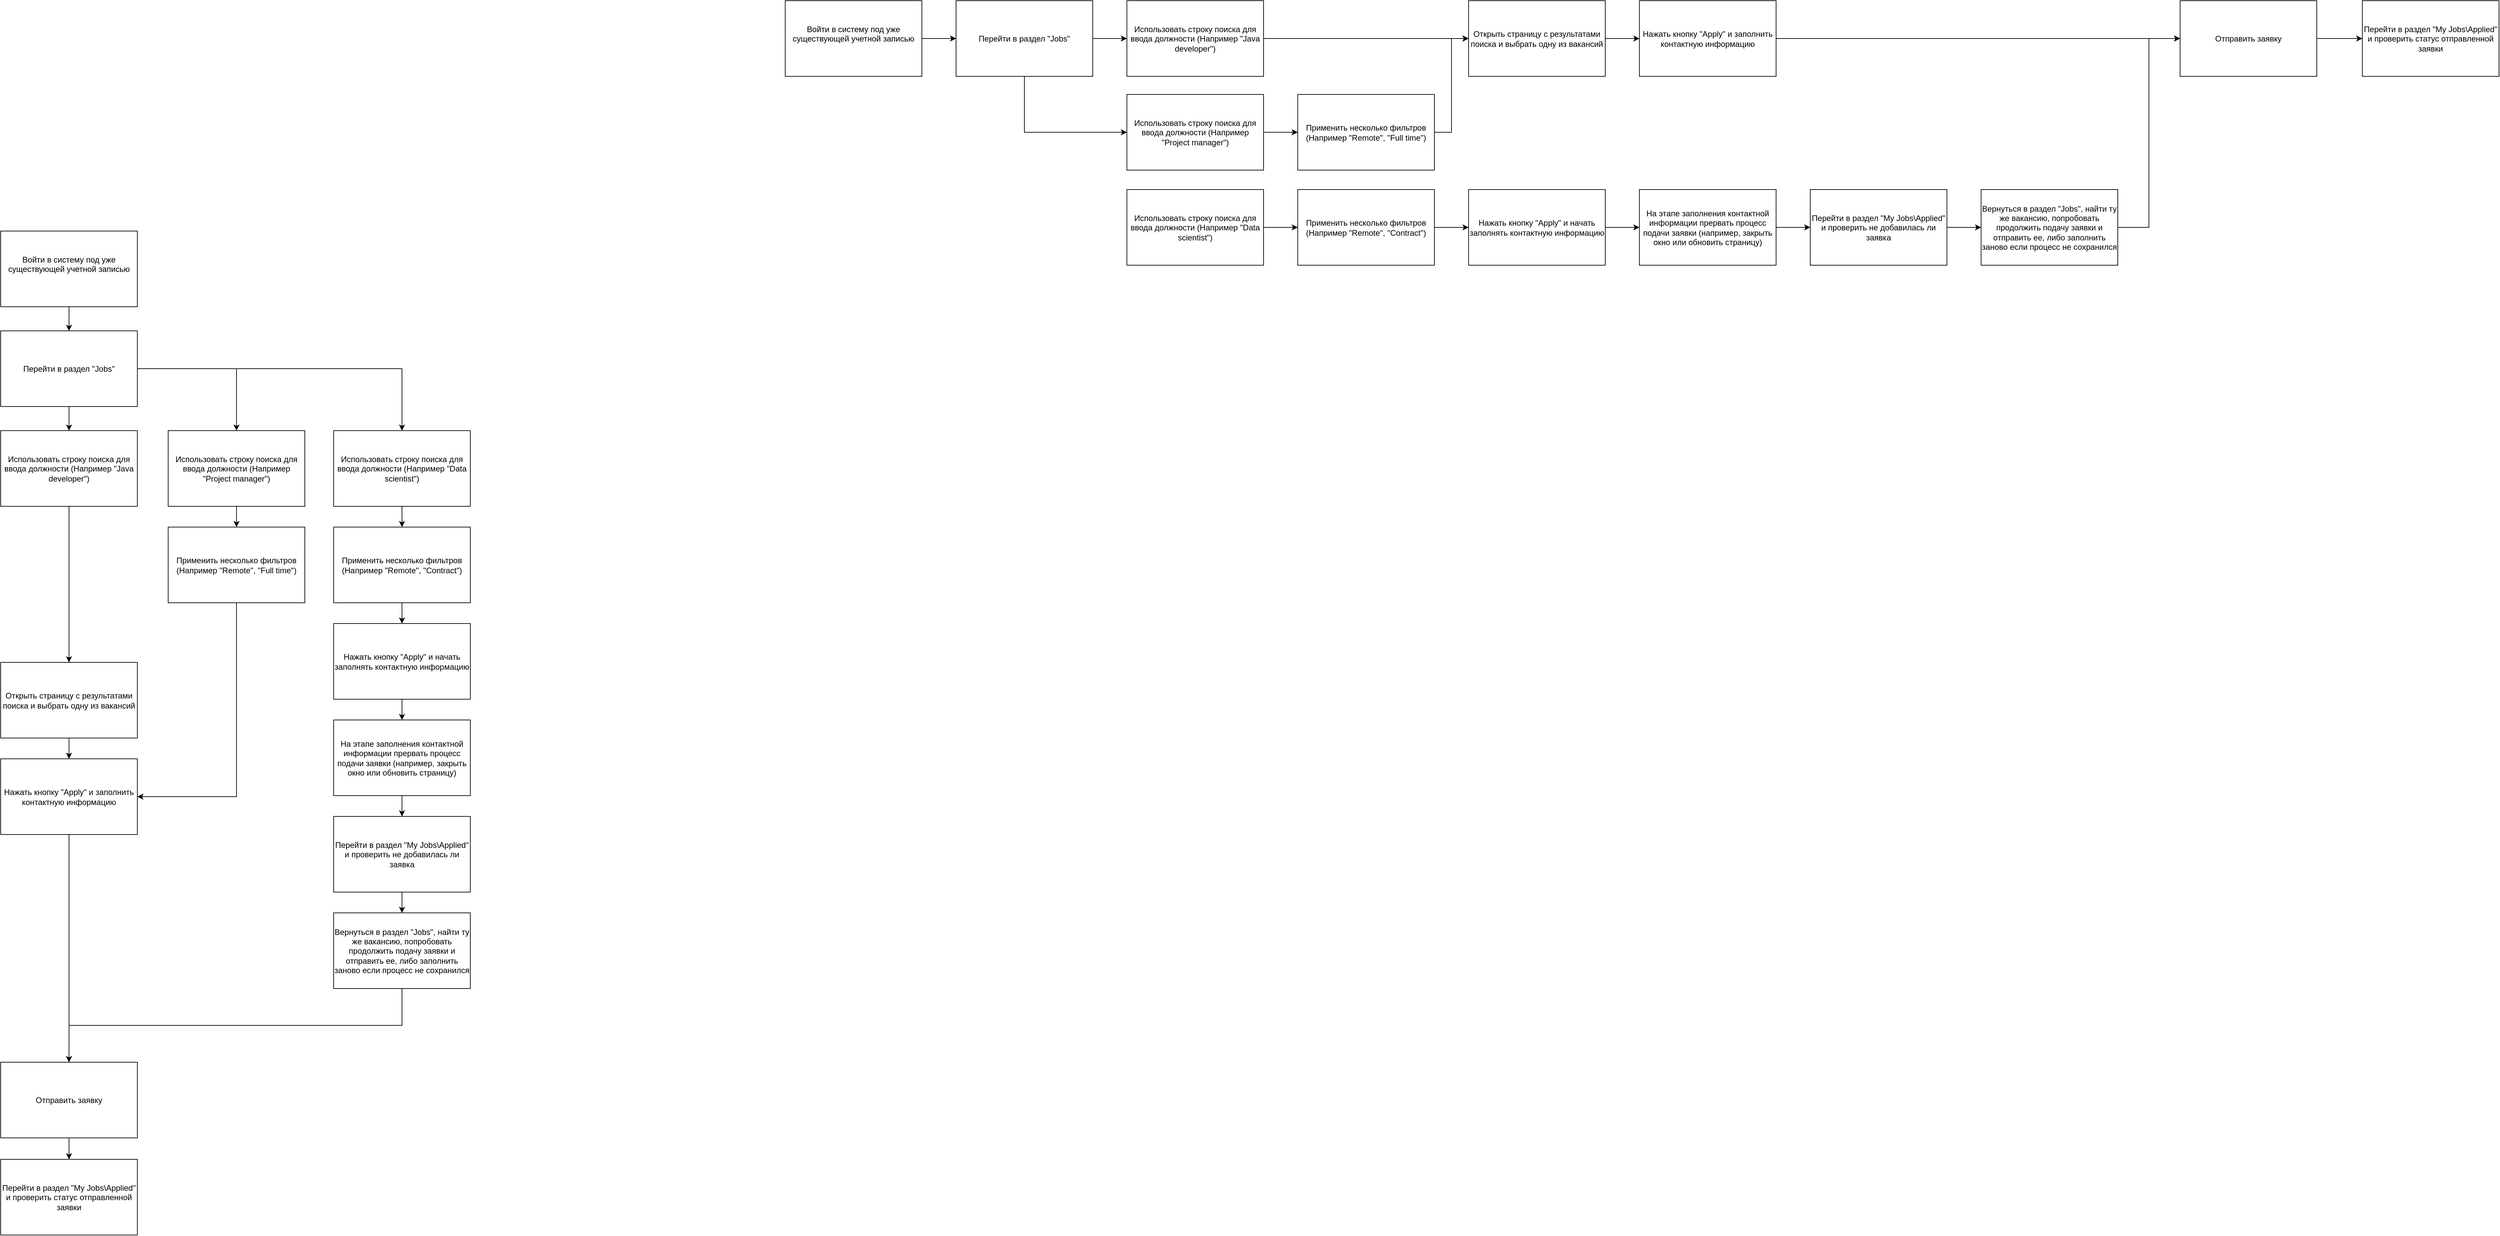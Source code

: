 <mxfile version="24.4.1" type="device">
  <diagram name="Page-1" id="bOdMnoVJGCNHAH07Nd-P">
    <mxGraphModel dx="1765" dy="1112" grid="0" gridSize="10" guides="1" tooltips="1" connect="1" arrows="1" fold="1" page="0" pageScale="1" pageWidth="827" pageHeight="1169" math="0" shadow="0">
      <root>
        <mxCell id="0" />
        <mxCell id="1" parent="0" />
        <mxCell id="n4ZzyaqIeZ_UJFthW7tM-13" style="edgeStyle=orthogonalEdgeStyle;rounded=0;orthogonalLoop=1;jettySize=auto;html=1;exitX=0.5;exitY=1;exitDx=0;exitDy=0;" edge="1" parent="1" source="n4ZzyaqIeZ_UJFthW7tM-2" target="n4ZzyaqIeZ_UJFthW7tM-3">
          <mxGeometry relative="1" as="geometry" />
        </mxCell>
        <mxCell id="n4ZzyaqIeZ_UJFthW7tM-2" value="&#xa;&lt;span style=&quot;color: rgb(0, 0, 0); font-family: Helvetica; font-size: 12px; font-style: normal; font-variant-ligatures: normal; font-variant-caps: normal; font-weight: 400; letter-spacing: normal; orphans: 2; text-align: center; text-indent: 0px; text-transform: none; widows: 2; word-spacing: 0px; -webkit-text-stroke-width: 0px; white-space: normal; background-color: rgb(251, 251, 251); text-decoration-thickness: initial; text-decoration-style: initial; text-decoration-color: initial; display: inline !important; float: none;&quot;&gt;Войти в систему под уже существующей учетной записью&lt;/span&gt;&#xa;&#xa;" style="rounded=0;whiteSpace=wrap;html=1;" vertex="1" parent="1">
          <mxGeometry x="149" y="44" width="204" height="113" as="geometry" />
        </mxCell>
        <mxCell id="n4ZzyaqIeZ_UJFthW7tM-14" style="edgeStyle=orthogonalEdgeStyle;rounded=0;orthogonalLoop=1;jettySize=auto;html=1;exitX=0.5;exitY=1;exitDx=0;exitDy=0;entryX=0.5;entryY=0;entryDx=0;entryDy=0;" edge="1" parent="1" source="n4ZzyaqIeZ_UJFthW7tM-3" target="n4ZzyaqIeZ_UJFthW7tM-4">
          <mxGeometry relative="1" as="geometry" />
        </mxCell>
        <mxCell id="n4ZzyaqIeZ_UJFthW7tM-15" style="edgeStyle=orthogonalEdgeStyle;rounded=0;orthogonalLoop=1;jettySize=auto;html=1;exitX=1;exitY=0.5;exitDx=0;exitDy=0;" edge="1" parent="1" source="n4ZzyaqIeZ_UJFthW7tM-3" target="n4ZzyaqIeZ_UJFthW7tM-5">
          <mxGeometry relative="1" as="geometry" />
        </mxCell>
        <mxCell id="n4ZzyaqIeZ_UJFthW7tM-16" style="edgeStyle=orthogonalEdgeStyle;rounded=0;orthogonalLoop=1;jettySize=auto;html=1;exitX=1;exitY=0.5;exitDx=0;exitDy=0;entryX=0.5;entryY=0;entryDx=0;entryDy=0;" edge="1" parent="1" source="n4ZzyaqIeZ_UJFthW7tM-3" target="n4ZzyaqIeZ_UJFthW7tM-6">
          <mxGeometry relative="1" as="geometry" />
        </mxCell>
        <mxCell id="n4ZzyaqIeZ_UJFthW7tM-3" value="Перейти в раздел &quot;Jobs&quot;" style="rounded=0;whiteSpace=wrap;html=1;" vertex="1" parent="1">
          <mxGeometry x="149" y="193" width="204" height="113" as="geometry" />
        </mxCell>
        <mxCell id="n4ZzyaqIeZ_UJFthW7tM-49" style="edgeStyle=orthogonalEdgeStyle;rounded=0;orthogonalLoop=1;jettySize=auto;html=1;exitX=0.5;exitY=1;exitDx=0;exitDy=0;entryX=0.5;entryY=0;entryDx=0;entryDy=0;" edge="1" parent="1" source="n4ZzyaqIeZ_UJFthW7tM-4" target="n4ZzyaqIeZ_UJFthW7tM-7">
          <mxGeometry relative="1" as="geometry" />
        </mxCell>
        <mxCell id="n4ZzyaqIeZ_UJFthW7tM-4" value="Использовать строку поиска для ввода должности (Например &quot;Java developer&quot;)" style="rounded=0;whiteSpace=wrap;html=1;" vertex="1" parent="1">
          <mxGeometry x="149" y="342" width="204" height="113" as="geometry" />
        </mxCell>
        <mxCell id="n4ZzyaqIeZ_UJFthW7tM-17" style="edgeStyle=orthogonalEdgeStyle;rounded=0;orthogonalLoop=1;jettySize=auto;html=1;exitX=0.5;exitY=1;exitDx=0;exitDy=0;" edge="1" parent="1" source="n4ZzyaqIeZ_UJFthW7tM-5" target="n4ZzyaqIeZ_UJFthW7tM-8">
          <mxGeometry relative="1" as="geometry" />
        </mxCell>
        <mxCell id="n4ZzyaqIeZ_UJFthW7tM-5" value="Использовать строку поиска для ввода должности (Например &quot;Project manager&lt;span style=&quot;background-color: initial;&quot;&gt;&quot;)&lt;/span&gt;" style="rounded=0;whiteSpace=wrap;html=1;" vertex="1" parent="1">
          <mxGeometry x="399" y="342" width="204" height="113" as="geometry" />
        </mxCell>
        <mxCell id="n4ZzyaqIeZ_UJFthW7tM-18" style="edgeStyle=orthogonalEdgeStyle;rounded=0;orthogonalLoop=1;jettySize=auto;html=1;exitX=0.5;exitY=1;exitDx=0;exitDy=0;" edge="1" parent="1" source="n4ZzyaqIeZ_UJFthW7tM-6" target="n4ZzyaqIeZ_UJFthW7tM-9">
          <mxGeometry relative="1" as="geometry" />
        </mxCell>
        <mxCell id="n4ZzyaqIeZ_UJFthW7tM-6" value="Использовать строку поиска для ввода должности (Например &quot;Data scientist&lt;span style=&quot;background-color: initial;&quot;&gt;&quot;)&lt;/span&gt;" style="rounded=0;whiteSpace=wrap;html=1;" vertex="1" parent="1">
          <mxGeometry x="646" y="342" width="204" height="113" as="geometry" />
        </mxCell>
        <mxCell id="n4ZzyaqIeZ_UJFthW7tM-50" style="edgeStyle=orthogonalEdgeStyle;rounded=0;orthogonalLoop=1;jettySize=auto;html=1;exitX=0.5;exitY=1;exitDx=0;exitDy=0;entryX=0.5;entryY=0;entryDx=0;entryDy=0;" edge="1" parent="1" source="n4ZzyaqIeZ_UJFthW7tM-7" target="n4ZzyaqIeZ_UJFthW7tM-10">
          <mxGeometry relative="1" as="geometry" />
        </mxCell>
        <mxCell id="n4ZzyaqIeZ_UJFthW7tM-7" value="Открыть страницу с результатами поиска и выбрать одну из вакансий" style="rounded=0;whiteSpace=wrap;html=1;" vertex="1" parent="1">
          <mxGeometry x="149" y="688" width="204" height="113" as="geometry" />
        </mxCell>
        <mxCell id="n4ZzyaqIeZ_UJFthW7tM-19" style="edgeStyle=orthogonalEdgeStyle;rounded=0;orthogonalLoop=1;jettySize=auto;html=1;exitX=0.5;exitY=1;exitDx=0;exitDy=0;entryX=1;entryY=0.5;entryDx=0;entryDy=0;" edge="1" parent="1" source="n4ZzyaqIeZ_UJFthW7tM-8" target="n4ZzyaqIeZ_UJFthW7tM-10">
          <mxGeometry relative="1" as="geometry" />
        </mxCell>
        <mxCell id="n4ZzyaqIeZ_UJFthW7tM-8" value="Применить несколько фильтров (Например &quot;Remote&quot;, &quot;Full time&quot;)" style="rounded=0;whiteSpace=wrap;html=1;" vertex="1" parent="1">
          <mxGeometry x="399" y="486" width="204" height="113" as="geometry" />
        </mxCell>
        <mxCell id="n4ZzyaqIeZ_UJFthW7tM-24" style="edgeStyle=orthogonalEdgeStyle;rounded=0;orthogonalLoop=1;jettySize=auto;html=1;exitX=0.5;exitY=1;exitDx=0;exitDy=0;" edge="1" parent="1" source="n4ZzyaqIeZ_UJFthW7tM-9" target="n4ZzyaqIeZ_UJFthW7tM-20">
          <mxGeometry relative="1" as="geometry" />
        </mxCell>
        <mxCell id="n4ZzyaqIeZ_UJFthW7tM-9" value="Применить несколько фильтров (Например &quot;Remote&quot;, &quot;Contract&quot;)" style="rounded=0;whiteSpace=wrap;html=1;" vertex="1" parent="1">
          <mxGeometry x="646" y="486" width="204" height="113" as="geometry" />
        </mxCell>
        <mxCell id="n4ZzyaqIeZ_UJFthW7tM-28" style="edgeStyle=orthogonalEdgeStyle;rounded=0;orthogonalLoop=1;jettySize=auto;html=1;exitX=0.5;exitY=1;exitDx=0;exitDy=0;" edge="1" parent="1" source="n4ZzyaqIeZ_UJFthW7tM-10" target="n4ZzyaqIeZ_UJFthW7tM-11">
          <mxGeometry relative="1" as="geometry" />
        </mxCell>
        <mxCell id="n4ZzyaqIeZ_UJFthW7tM-10" value="Нажать кнопку &quot;Apply&quot; и заполнить контактную информацию" style="rounded=0;whiteSpace=wrap;html=1;" vertex="1" parent="1">
          <mxGeometry x="149" y="832" width="204" height="113" as="geometry" />
        </mxCell>
        <mxCell id="n4ZzyaqIeZ_UJFthW7tM-29" style="edgeStyle=orthogonalEdgeStyle;rounded=0;orthogonalLoop=1;jettySize=auto;html=1;exitX=0.5;exitY=1;exitDx=0;exitDy=0;" edge="1" parent="1" source="n4ZzyaqIeZ_UJFthW7tM-11" target="n4ZzyaqIeZ_UJFthW7tM-12">
          <mxGeometry relative="1" as="geometry" />
        </mxCell>
        <mxCell id="n4ZzyaqIeZ_UJFthW7tM-11" value="Отправить заявку" style="rounded=0;whiteSpace=wrap;html=1;" vertex="1" parent="1">
          <mxGeometry x="149" y="1285" width="204" height="113" as="geometry" />
        </mxCell>
        <mxCell id="n4ZzyaqIeZ_UJFthW7tM-12" value="Перейти в раздел &quot;My Jobs\Applied&quot; и проверить статус отправленной заявки" style="rounded=0;whiteSpace=wrap;html=1;" vertex="1" parent="1">
          <mxGeometry x="149" y="1430" width="204" height="113" as="geometry" />
        </mxCell>
        <mxCell id="n4ZzyaqIeZ_UJFthW7tM-25" style="edgeStyle=orthogonalEdgeStyle;rounded=0;orthogonalLoop=1;jettySize=auto;html=1;exitX=0.5;exitY=1;exitDx=0;exitDy=0;" edge="1" parent="1" source="n4ZzyaqIeZ_UJFthW7tM-20" target="n4ZzyaqIeZ_UJFthW7tM-21">
          <mxGeometry relative="1" as="geometry" />
        </mxCell>
        <mxCell id="n4ZzyaqIeZ_UJFthW7tM-20" value="Нажать кнопку &quot;Apply&quot; и начать заполнять контактную информацию" style="rounded=0;whiteSpace=wrap;html=1;" vertex="1" parent="1">
          <mxGeometry x="646" y="630" width="204" height="113" as="geometry" />
        </mxCell>
        <mxCell id="n4ZzyaqIeZ_UJFthW7tM-26" style="edgeStyle=orthogonalEdgeStyle;rounded=0;orthogonalLoop=1;jettySize=auto;html=1;exitX=0.5;exitY=1;exitDx=0;exitDy=0;" edge="1" parent="1" source="n4ZzyaqIeZ_UJFthW7tM-21" target="n4ZzyaqIeZ_UJFthW7tM-22">
          <mxGeometry relative="1" as="geometry" />
        </mxCell>
        <mxCell id="n4ZzyaqIeZ_UJFthW7tM-21" value="На этапе заполнения контактной информации прервать процесс подачи заявки (например, закрыть окно или обновить страницу)" style="rounded=0;whiteSpace=wrap;html=1;" vertex="1" parent="1">
          <mxGeometry x="646" y="774" width="204" height="113" as="geometry" />
        </mxCell>
        <mxCell id="n4ZzyaqIeZ_UJFthW7tM-27" style="edgeStyle=orthogonalEdgeStyle;rounded=0;orthogonalLoop=1;jettySize=auto;html=1;exitX=0.5;exitY=1;exitDx=0;exitDy=0;entryX=0.5;entryY=0;entryDx=0;entryDy=0;" edge="1" parent="1" source="n4ZzyaqIeZ_UJFthW7tM-22" target="n4ZzyaqIeZ_UJFthW7tM-23">
          <mxGeometry relative="1" as="geometry" />
        </mxCell>
        <mxCell id="n4ZzyaqIeZ_UJFthW7tM-22" value="Перейти в раздел &quot;My Jobs\Applied&quot; и проверить не добавилась ли заявка" style="rounded=0;whiteSpace=wrap;html=1;" vertex="1" parent="1">
          <mxGeometry x="646" y="918" width="204" height="113" as="geometry" />
        </mxCell>
        <mxCell id="n4ZzyaqIeZ_UJFthW7tM-30" style="edgeStyle=orthogonalEdgeStyle;rounded=0;orthogonalLoop=1;jettySize=auto;html=1;exitX=0.5;exitY=1;exitDx=0;exitDy=0;entryX=0.5;entryY=0;entryDx=0;entryDy=0;" edge="1" parent="1" source="n4ZzyaqIeZ_UJFthW7tM-23" target="n4ZzyaqIeZ_UJFthW7tM-11">
          <mxGeometry relative="1" as="geometry" />
        </mxCell>
        <mxCell id="n4ZzyaqIeZ_UJFthW7tM-23" value="Вернуться в раздел &quot;Jobs&quot;, найти ту же вакансию, попробовать продолжить подачу заявки и отправить ее, либо заполнить заново если процесс не сохранился" style="rounded=0;whiteSpace=wrap;html=1;" vertex="1" parent="1">
          <mxGeometry x="646" y="1062" width="204" height="113" as="geometry" />
        </mxCell>
        <mxCell id="n4ZzyaqIeZ_UJFthW7tM-38" style="edgeStyle=orthogonalEdgeStyle;rounded=0;orthogonalLoop=1;jettySize=auto;html=1;exitX=1;exitY=0.5;exitDx=0;exitDy=0;entryX=0;entryY=0.5;entryDx=0;entryDy=0;" edge="1" parent="1" source="n4ZzyaqIeZ_UJFthW7tM-32" target="n4ZzyaqIeZ_UJFthW7tM-34">
          <mxGeometry relative="1" as="geometry" />
        </mxCell>
        <mxCell id="n4ZzyaqIeZ_UJFthW7tM-32" value="&#xa;&lt;span style=&quot;color: rgb(0, 0, 0); font-family: Helvetica; font-size: 12px; font-style: normal; font-variant-ligatures: normal; font-variant-caps: normal; font-weight: 400; letter-spacing: normal; orphans: 2; text-align: center; text-indent: 0px; text-transform: none; widows: 2; word-spacing: 0px; -webkit-text-stroke-width: 0px; white-space: normal; background-color: rgb(251, 251, 251); text-decoration-thickness: initial; text-decoration-style: initial; text-decoration-color: initial; display: inline !important; float: none;&quot;&gt;Войти в систему под уже существующей учетной записью&lt;/span&gt;&#xa;&#xa;" style="rounded=0;whiteSpace=wrap;html=1;" vertex="1" parent="1">
          <mxGeometry x="1320" y="-300" width="204" height="113" as="geometry" />
        </mxCell>
        <mxCell id="n4ZzyaqIeZ_UJFthW7tM-39" style="edgeStyle=orthogonalEdgeStyle;rounded=0;orthogonalLoop=1;jettySize=auto;html=1;exitX=1;exitY=0.5;exitDx=0;exitDy=0;entryX=0;entryY=0.5;entryDx=0;entryDy=0;" edge="1" parent="1" source="n4ZzyaqIeZ_UJFthW7tM-34" target="n4ZzyaqIeZ_UJFthW7tM-35">
          <mxGeometry relative="1" as="geometry" />
        </mxCell>
        <mxCell id="n4ZzyaqIeZ_UJFthW7tM-46" style="edgeStyle=orthogonalEdgeStyle;rounded=0;orthogonalLoop=1;jettySize=auto;html=1;exitX=0.5;exitY=1;exitDx=0;exitDy=0;entryX=0;entryY=0.5;entryDx=0;entryDy=0;" edge="1" parent="1" source="n4ZzyaqIeZ_UJFthW7tM-34" target="n4ZzyaqIeZ_UJFthW7tM-43">
          <mxGeometry relative="1" as="geometry" />
        </mxCell>
        <mxCell id="n4ZzyaqIeZ_UJFthW7tM-34" value="Перейти в раздел &quot;Jobs&quot;" style="rounded=0;whiteSpace=wrap;html=1;" vertex="1" parent="1">
          <mxGeometry x="1575" y="-300" width="204" height="113" as="geometry" />
        </mxCell>
        <mxCell id="n4ZzyaqIeZ_UJFthW7tM-40" style="edgeStyle=orthogonalEdgeStyle;rounded=0;orthogonalLoop=1;jettySize=auto;html=1;exitX=1;exitY=0.5;exitDx=0;exitDy=0;entryX=0;entryY=0.5;entryDx=0;entryDy=0;" edge="1" parent="1" source="n4ZzyaqIeZ_UJFthW7tM-35" target="n4ZzyaqIeZ_UJFthW7tM-36">
          <mxGeometry relative="1" as="geometry" />
        </mxCell>
        <mxCell id="n4ZzyaqIeZ_UJFthW7tM-35" value="Использовать строку поиска для ввода должности (Например &quot;Java developer&quot;)" style="rounded=0;whiteSpace=wrap;html=1;" vertex="1" parent="1">
          <mxGeometry x="1830" y="-300" width="204" height="113" as="geometry" />
        </mxCell>
        <mxCell id="n4ZzyaqIeZ_UJFthW7tM-41" style="edgeStyle=orthogonalEdgeStyle;rounded=0;orthogonalLoop=1;jettySize=auto;html=1;exitX=1;exitY=0.5;exitDx=0;exitDy=0;" edge="1" parent="1" source="n4ZzyaqIeZ_UJFthW7tM-36" target="n4ZzyaqIeZ_UJFthW7tM-37">
          <mxGeometry relative="1" as="geometry" />
        </mxCell>
        <mxCell id="n4ZzyaqIeZ_UJFthW7tM-36" value="Открыть страницу с результатами поиска и выбрать одну из вакансий" style="rounded=0;whiteSpace=wrap;html=1;" vertex="1" parent="1">
          <mxGeometry x="2340" y="-300" width="204" height="113" as="geometry" />
        </mxCell>
        <mxCell id="n4ZzyaqIeZ_UJFthW7tM-65" style="edgeStyle=orthogonalEdgeStyle;rounded=0;orthogonalLoop=1;jettySize=auto;html=1;exitX=1;exitY=0.5;exitDx=0;exitDy=0;entryX=0;entryY=0.5;entryDx=0;entryDy=0;" edge="1" parent="1" source="n4ZzyaqIeZ_UJFthW7tM-37" target="n4ZzyaqIeZ_UJFthW7tM-62">
          <mxGeometry relative="1" as="geometry" />
        </mxCell>
        <mxCell id="n4ZzyaqIeZ_UJFthW7tM-37" value="Нажать кнопку &quot;Apply&quot; и заполнить контактную информацию" style="rounded=0;whiteSpace=wrap;html=1;" vertex="1" parent="1">
          <mxGeometry x="2595" y="-300" width="204" height="113" as="geometry" />
        </mxCell>
        <mxCell id="n4ZzyaqIeZ_UJFthW7tM-47" style="edgeStyle=orthogonalEdgeStyle;rounded=0;orthogonalLoop=1;jettySize=auto;html=1;exitX=1;exitY=0.5;exitDx=0;exitDy=0;entryX=0;entryY=0.5;entryDx=0;entryDy=0;" edge="1" parent="1" source="n4ZzyaqIeZ_UJFthW7tM-43" target="n4ZzyaqIeZ_UJFthW7tM-44">
          <mxGeometry relative="1" as="geometry" />
        </mxCell>
        <mxCell id="n4ZzyaqIeZ_UJFthW7tM-43" value="Использовать строку поиска для ввода должности (Например &quot;Project manager&lt;span style=&quot;background-color: initial;&quot;&gt;&quot;)&lt;/span&gt;" style="rounded=0;whiteSpace=wrap;html=1;" vertex="1" parent="1">
          <mxGeometry x="1830" y="-160" width="204" height="113" as="geometry" />
        </mxCell>
        <mxCell id="n4ZzyaqIeZ_UJFthW7tM-48" style="edgeStyle=orthogonalEdgeStyle;rounded=0;orthogonalLoop=1;jettySize=auto;html=1;exitX=1;exitY=0.5;exitDx=0;exitDy=0;entryX=0;entryY=0.5;entryDx=0;entryDy=0;" edge="1" parent="1" source="n4ZzyaqIeZ_UJFthW7tM-44" target="n4ZzyaqIeZ_UJFthW7tM-36">
          <mxGeometry relative="1" as="geometry" />
        </mxCell>
        <mxCell id="n4ZzyaqIeZ_UJFthW7tM-44" value="Применить несколько фильтров (Например &quot;Remote&quot;, &quot;Full time&quot;)" style="rounded=0;whiteSpace=wrap;html=1;" vertex="1" parent="1">
          <mxGeometry x="2085" y="-160" width="204" height="113" as="geometry" />
        </mxCell>
        <mxCell id="n4ZzyaqIeZ_UJFthW7tM-57" style="edgeStyle=orthogonalEdgeStyle;rounded=0;orthogonalLoop=1;jettySize=auto;html=1;exitX=1;exitY=0.5;exitDx=0;exitDy=0;entryX=0;entryY=0.5;entryDx=0;entryDy=0;" edge="1" parent="1" source="n4ZzyaqIeZ_UJFthW7tM-51" target="n4ZzyaqIeZ_UJFthW7tM-52">
          <mxGeometry relative="1" as="geometry" />
        </mxCell>
        <mxCell id="n4ZzyaqIeZ_UJFthW7tM-51" value="Использовать строку поиска для ввода должности (Например &quot;Data scientist&lt;span style=&quot;background-color: initial;&quot;&gt;&quot;)&lt;/span&gt;" style="rounded=0;whiteSpace=wrap;html=1;" vertex="1" parent="1">
          <mxGeometry x="1830" y="-18" width="204" height="113" as="geometry" />
        </mxCell>
        <mxCell id="n4ZzyaqIeZ_UJFthW7tM-58" style="edgeStyle=orthogonalEdgeStyle;rounded=0;orthogonalLoop=1;jettySize=auto;html=1;exitX=1;exitY=0.5;exitDx=0;exitDy=0;entryX=0;entryY=0.5;entryDx=0;entryDy=0;" edge="1" parent="1" source="n4ZzyaqIeZ_UJFthW7tM-52" target="n4ZzyaqIeZ_UJFthW7tM-53">
          <mxGeometry relative="1" as="geometry" />
        </mxCell>
        <mxCell id="n4ZzyaqIeZ_UJFthW7tM-52" value="Применить несколько фильтров (Например &quot;Remote&quot;, &quot;Contract&quot;)" style="rounded=0;whiteSpace=wrap;html=1;" vertex="1" parent="1">
          <mxGeometry x="2085" y="-18" width="204" height="113" as="geometry" />
        </mxCell>
        <mxCell id="n4ZzyaqIeZ_UJFthW7tM-59" style="edgeStyle=orthogonalEdgeStyle;rounded=0;orthogonalLoop=1;jettySize=auto;html=1;exitX=1;exitY=0.5;exitDx=0;exitDy=0;" edge="1" parent="1" source="n4ZzyaqIeZ_UJFthW7tM-53" target="n4ZzyaqIeZ_UJFthW7tM-54">
          <mxGeometry relative="1" as="geometry" />
        </mxCell>
        <mxCell id="n4ZzyaqIeZ_UJFthW7tM-53" value="Нажать кнопку &quot;Apply&quot; и начать заполнять контактную информацию" style="rounded=0;whiteSpace=wrap;html=1;" vertex="1" parent="1">
          <mxGeometry x="2340" y="-18" width="204" height="113" as="geometry" />
        </mxCell>
        <mxCell id="n4ZzyaqIeZ_UJFthW7tM-60" style="edgeStyle=orthogonalEdgeStyle;rounded=0;orthogonalLoop=1;jettySize=auto;html=1;exitX=1;exitY=0.5;exitDx=0;exitDy=0;" edge="1" parent="1" source="n4ZzyaqIeZ_UJFthW7tM-54" target="n4ZzyaqIeZ_UJFthW7tM-55">
          <mxGeometry relative="1" as="geometry" />
        </mxCell>
        <mxCell id="n4ZzyaqIeZ_UJFthW7tM-54" value="На этапе заполнения контактной информации прервать процесс подачи заявки (например, закрыть окно или обновить страницу)" style="rounded=0;whiteSpace=wrap;html=1;" vertex="1" parent="1">
          <mxGeometry x="2595" y="-18" width="204" height="113" as="geometry" />
        </mxCell>
        <mxCell id="n4ZzyaqIeZ_UJFthW7tM-61" style="edgeStyle=orthogonalEdgeStyle;rounded=0;orthogonalLoop=1;jettySize=auto;html=1;exitX=1;exitY=0.5;exitDx=0;exitDy=0;entryX=0;entryY=0.5;entryDx=0;entryDy=0;" edge="1" parent="1" source="n4ZzyaqIeZ_UJFthW7tM-55" target="n4ZzyaqIeZ_UJFthW7tM-56">
          <mxGeometry relative="1" as="geometry" />
        </mxCell>
        <mxCell id="n4ZzyaqIeZ_UJFthW7tM-55" value="Перейти в раздел &quot;My Jobs\Applied&quot; и проверить не добавилась ли заявка" style="rounded=0;whiteSpace=wrap;html=1;" vertex="1" parent="1">
          <mxGeometry x="2850" y="-18" width="204" height="113" as="geometry" />
        </mxCell>
        <mxCell id="n4ZzyaqIeZ_UJFthW7tM-67" style="edgeStyle=orthogonalEdgeStyle;rounded=0;orthogonalLoop=1;jettySize=auto;html=1;exitX=1;exitY=0.5;exitDx=0;exitDy=0;entryX=0;entryY=0.5;entryDx=0;entryDy=0;" edge="1" parent="1" source="n4ZzyaqIeZ_UJFthW7tM-56" target="n4ZzyaqIeZ_UJFthW7tM-62">
          <mxGeometry relative="1" as="geometry" />
        </mxCell>
        <mxCell id="n4ZzyaqIeZ_UJFthW7tM-56" value="Вернуться в раздел &quot;Jobs&quot;, найти ту же вакансию, попробовать продолжить подачу заявки и отправить ее, либо заполнить заново если процесс не сохранился" style="rounded=0;whiteSpace=wrap;html=1;" vertex="1" parent="1">
          <mxGeometry x="3105" y="-18" width="204" height="113" as="geometry" />
        </mxCell>
        <mxCell id="n4ZzyaqIeZ_UJFthW7tM-64" style="edgeStyle=orthogonalEdgeStyle;rounded=0;orthogonalLoop=1;jettySize=auto;html=1;exitX=1;exitY=0.5;exitDx=0;exitDy=0;entryX=0;entryY=0.5;entryDx=0;entryDy=0;" edge="1" parent="1" source="n4ZzyaqIeZ_UJFthW7tM-62" target="n4ZzyaqIeZ_UJFthW7tM-63">
          <mxGeometry relative="1" as="geometry" />
        </mxCell>
        <mxCell id="n4ZzyaqIeZ_UJFthW7tM-62" value="Отправить заявку" style="rounded=0;whiteSpace=wrap;html=1;" vertex="1" parent="1">
          <mxGeometry x="3402" y="-300" width="204" height="113" as="geometry" />
        </mxCell>
        <mxCell id="n4ZzyaqIeZ_UJFthW7tM-63" value="Перейти в раздел &quot;My Jobs\Applied&quot; и проверить статус отправленной заявки" style="rounded=0;whiteSpace=wrap;html=1;" vertex="1" parent="1">
          <mxGeometry x="3674" y="-300" width="204" height="113" as="geometry" />
        </mxCell>
      </root>
    </mxGraphModel>
  </diagram>
</mxfile>
